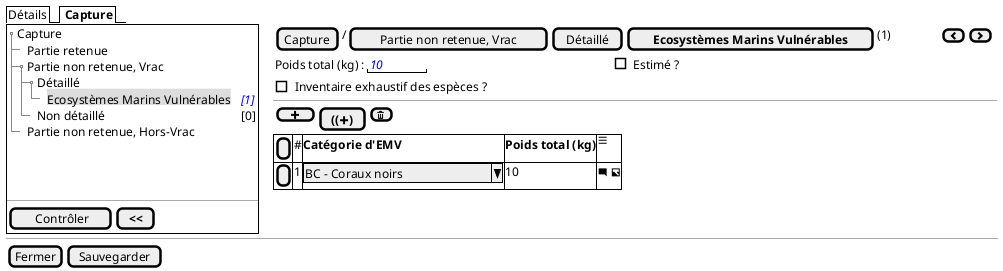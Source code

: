 @startsalt
{
  {/ Détails | <b> Capture }
  {+
   {T
       + Capture
       ++ Partie retenue
       ++ Partie non retenue, Vrac
       +++ Détaillé
       ++++ <back:#DDD>Ecosystèmes Marins Vulnérables | <i><color:blue>[1]
       +++ Non détaillé | <color:black>[0]
       ++ Partie non retenue, Hors-Vrac
   }
    .
    .
    .
   --
   {
      [<&checkmark> Contrôler] | [ <b><< ]
   }
  } | . | {
    { [Capture] | / | [Partie non retenue, Vrac] | [Détaillé] | [<b>Ecosystèmes Marins Vulnérables] | (1) | . | . | . | . | . | . | . | . | . | { [<&chevron-left>] | [<&chevron-right>] } }

    {Poids total (kg) : | "  <i><color:blue>10   " | . | . | . | . | . | . | . | . | . | . | . | . | . | . | . | . | . | . | . | . | . | . | . | . | . | . | . | . | . | . | . | . | . | . | . | [ ] Estimé ? }

    { [ ] Inventaire exhaustif des espèces ? }
    ---
    { [ <&plus> ] | [<b>((<&plus><b>)] | [<&trash>] }
    {#
          [ ] | # | <b>Catégorie d'EMV  | <b>Poids total (kg)     |   <&menu>
          [ ] | 1 | ^BC - Coraux noirs      ^ |  10    | <&comment-square> <&image>
        }
  }

  -- | -- | --
  { [Fermer] | [Sauvegarder] }
}
@endsalt

